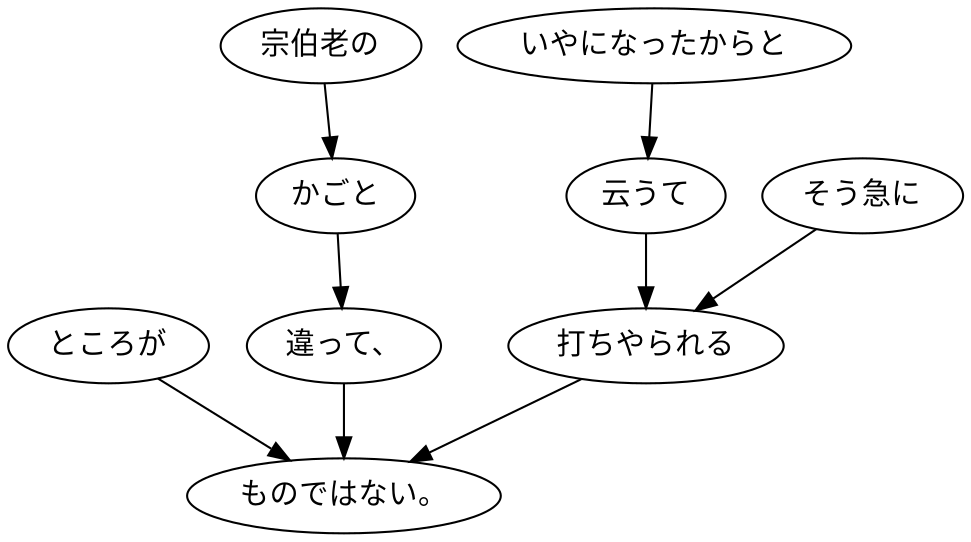 digraph graph5591 {
	node0 [label="ところが"];
	node1 [label="宗伯老の"];
	node2 [label="かごと"];
	node3 [label="違って、"];
	node4 [label="いやになったからと"];
	node5 [label="云うて"];
	node6 [label="そう急に"];
	node7 [label="打ちやられる"];
	node8 [label="ものではない。"];
	node0 -> node8;
	node1 -> node2;
	node2 -> node3;
	node3 -> node8;
	node4 -> node5;
	node5 -> node7;
	node6 -> node7;
	node7 -> node8;
}
